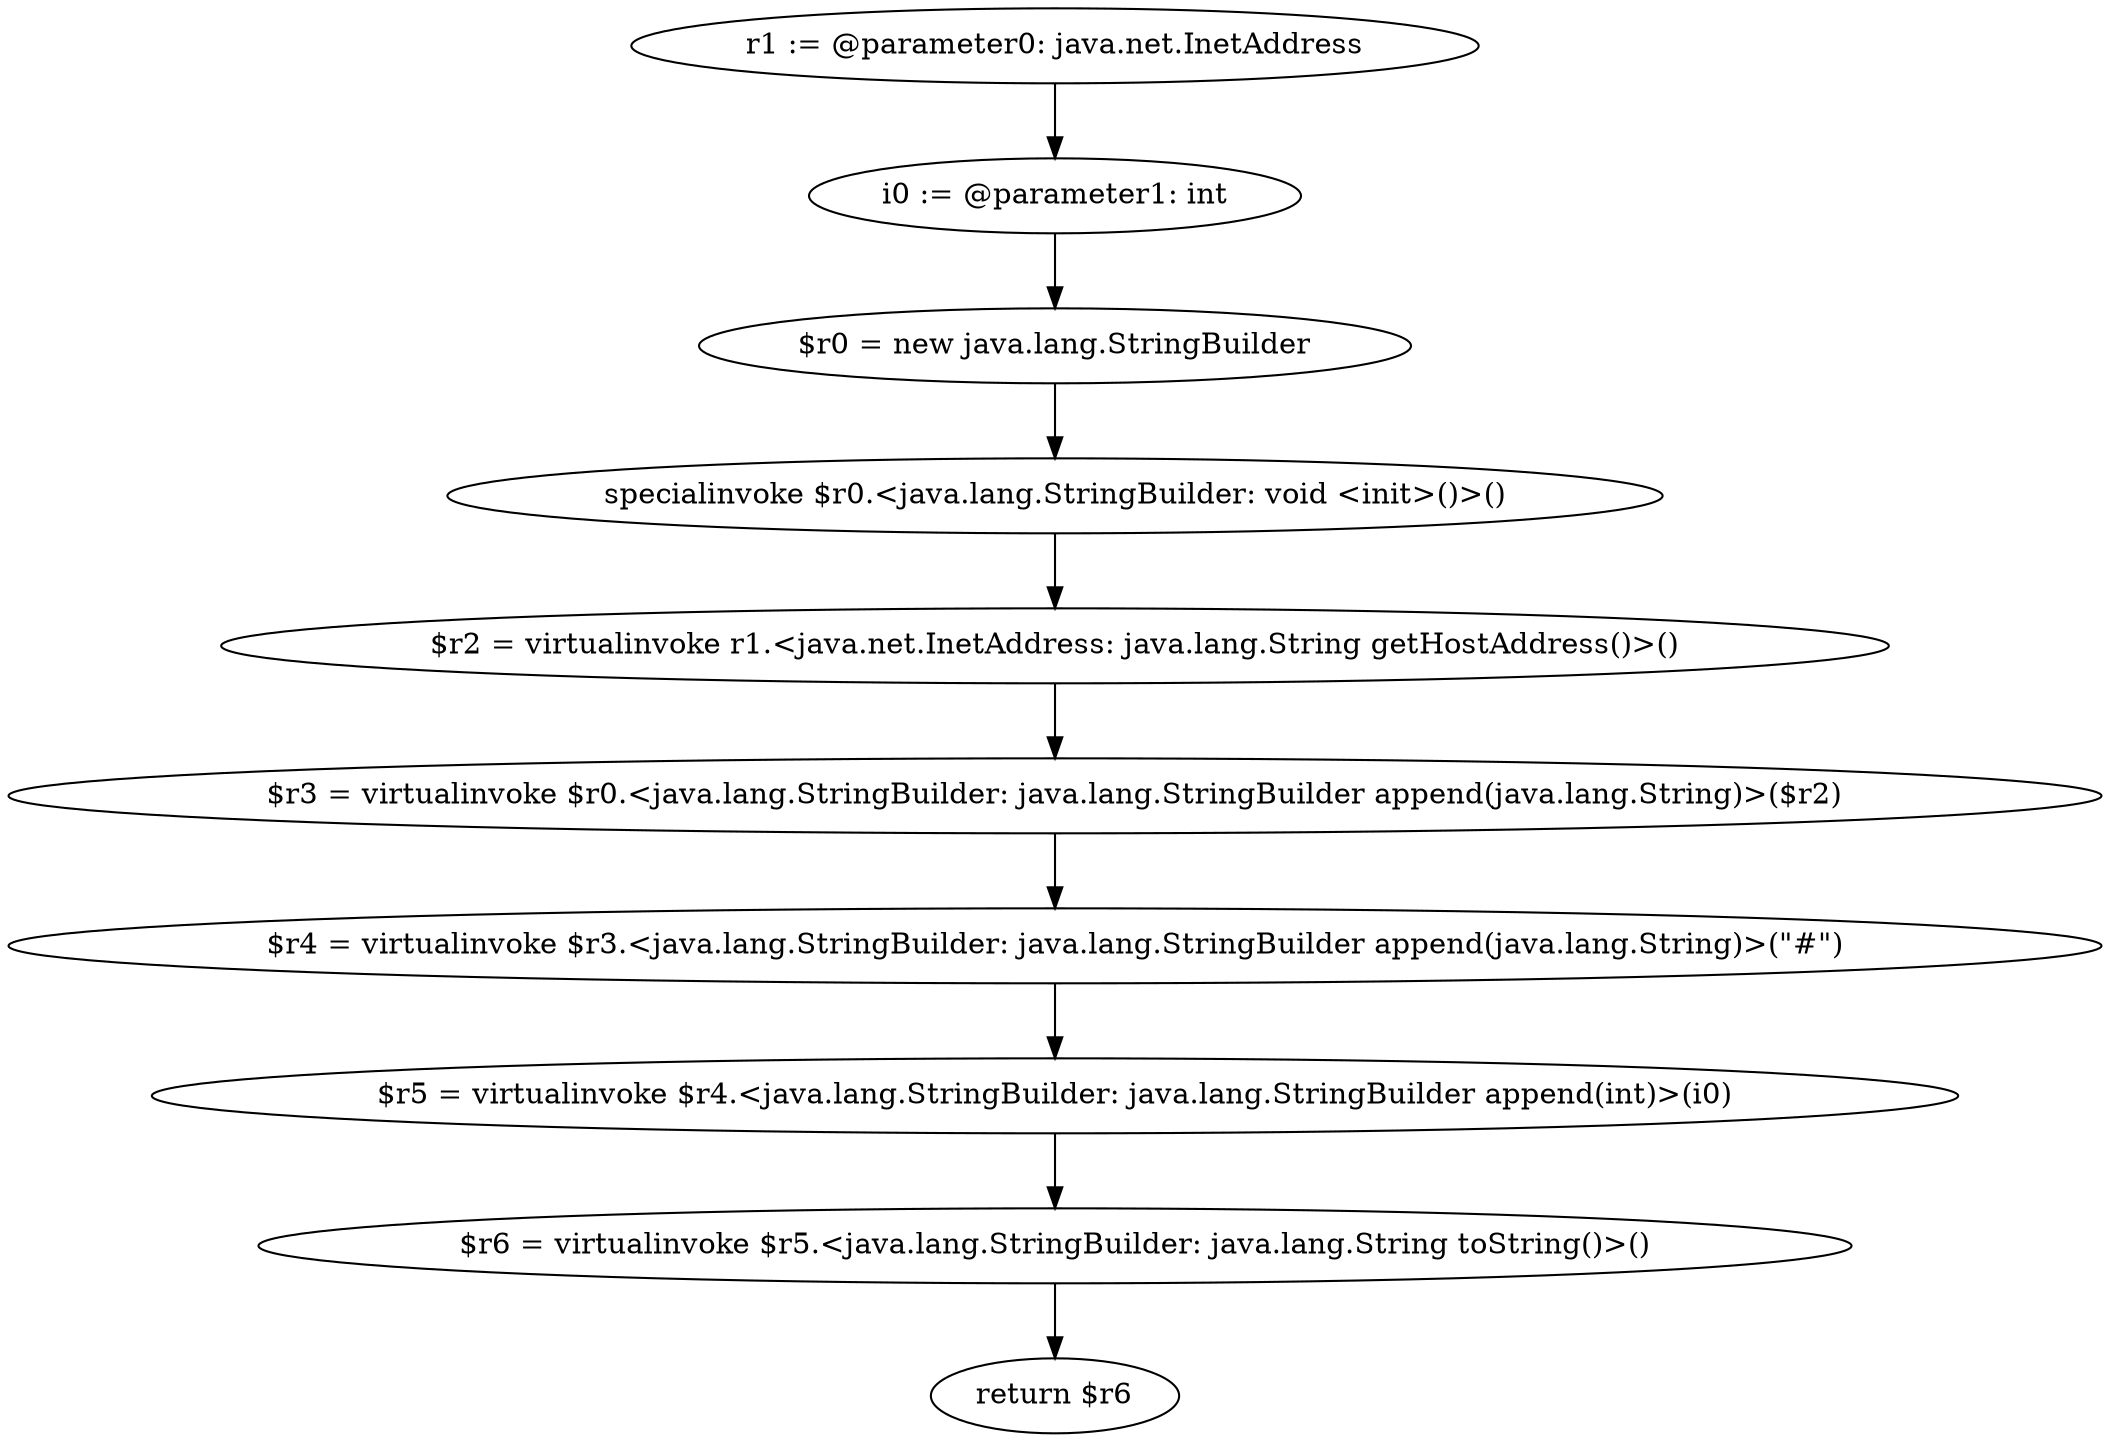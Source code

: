 digraph "unitGraph" {
    "r1 := @parameter0: java.net.InetAddress"
    "i0 := @parameter1: int"
    "$r0 = new java.lang.StringBuilder"
    "specialinvoke $r0.<java.lang.StringBuilder: void <init>()>()"
    "$r2 = virtualinvoke r1.<java.net.InetAddress: java.lang.String getHostAddress()>()"
    "$r3 = virtualinvoke $r0.<java.lang.StringBuilder: java.lang.StringBuilder append(java.lang.String)>($r2)"
    "$r4 = virtualinvoke $r3.<java.lang.StringBuilder: java.lang.StringBuilder append(java.lang.String)>(\"#\")"
    "$r5 = virtualinvoke $r4.<java.lang.StringBuilder: java.lang.StringBuilder append(int)>(i0)"
    "$r6 = virtualinvoke $r5.<java.lang.StringBuilder: java.lang.String toString()>()"
    "return $r6"
    "r1 := @parameter0: java.net.InetAddress"->"i0 := @parameter1: int";
    "i0 := @parameter1: int"->"$r0 = new java.lang.StringBuilder";
    "$r0 = new java.lang.StringBuilder"->"specialinvoke $r0.<java.lang.StringBuilder: void <init>()>()";
    "specialinvoke $r0.<java.lang.StringBuilder: void <init>()>()"->"$r2 = virtualinvoke r1.<java.net.InetAddress: java.lang.String getHostAddress()>()";
    "$r2 = virtualinvoke r1.<java.net.InetAddress: java.lang.String getHostAddress()>()"->"$r3 = virtualinvoke $r0.<java.lang.StringBuilder: java.lang.StringBuilder append(java.lang.String)>($r2)";
    "$r3 = virtualinvoke $r0.<java.lang.StringBuilder: java.lang.StringBuilder append(java.lang.String)>($r2)"->"$r4 = virtualinvoke $r3.<java.lang.StringBuilder: java.lang.StringBuilder append(java.lang.String)>(\"#\")";
    "$r4 = virtualinvoke $r3.<java.lang.StringBuilder: java.lang.StringBuilder append(java.lang.String)>(\"#\")"->"$r5 = virtualinvoke $r4.<java.lang.StringBuilder: java.lang.StringBuilder append(int)>(i0)";
    "$r5 = virtualinvoke $r4.<java.lang.StringBuilder: java.lang.StringBuilder append(int)>(i0)"->"$r6 = virtualinvoke $r5.<java.lang.StringBuilder: java.lang.String toString()>()";
    "$r6 = virtualinvoke $r5.<java.lang.StringBuilder: java.lang.String toString()>()"->"return $r6";
}
